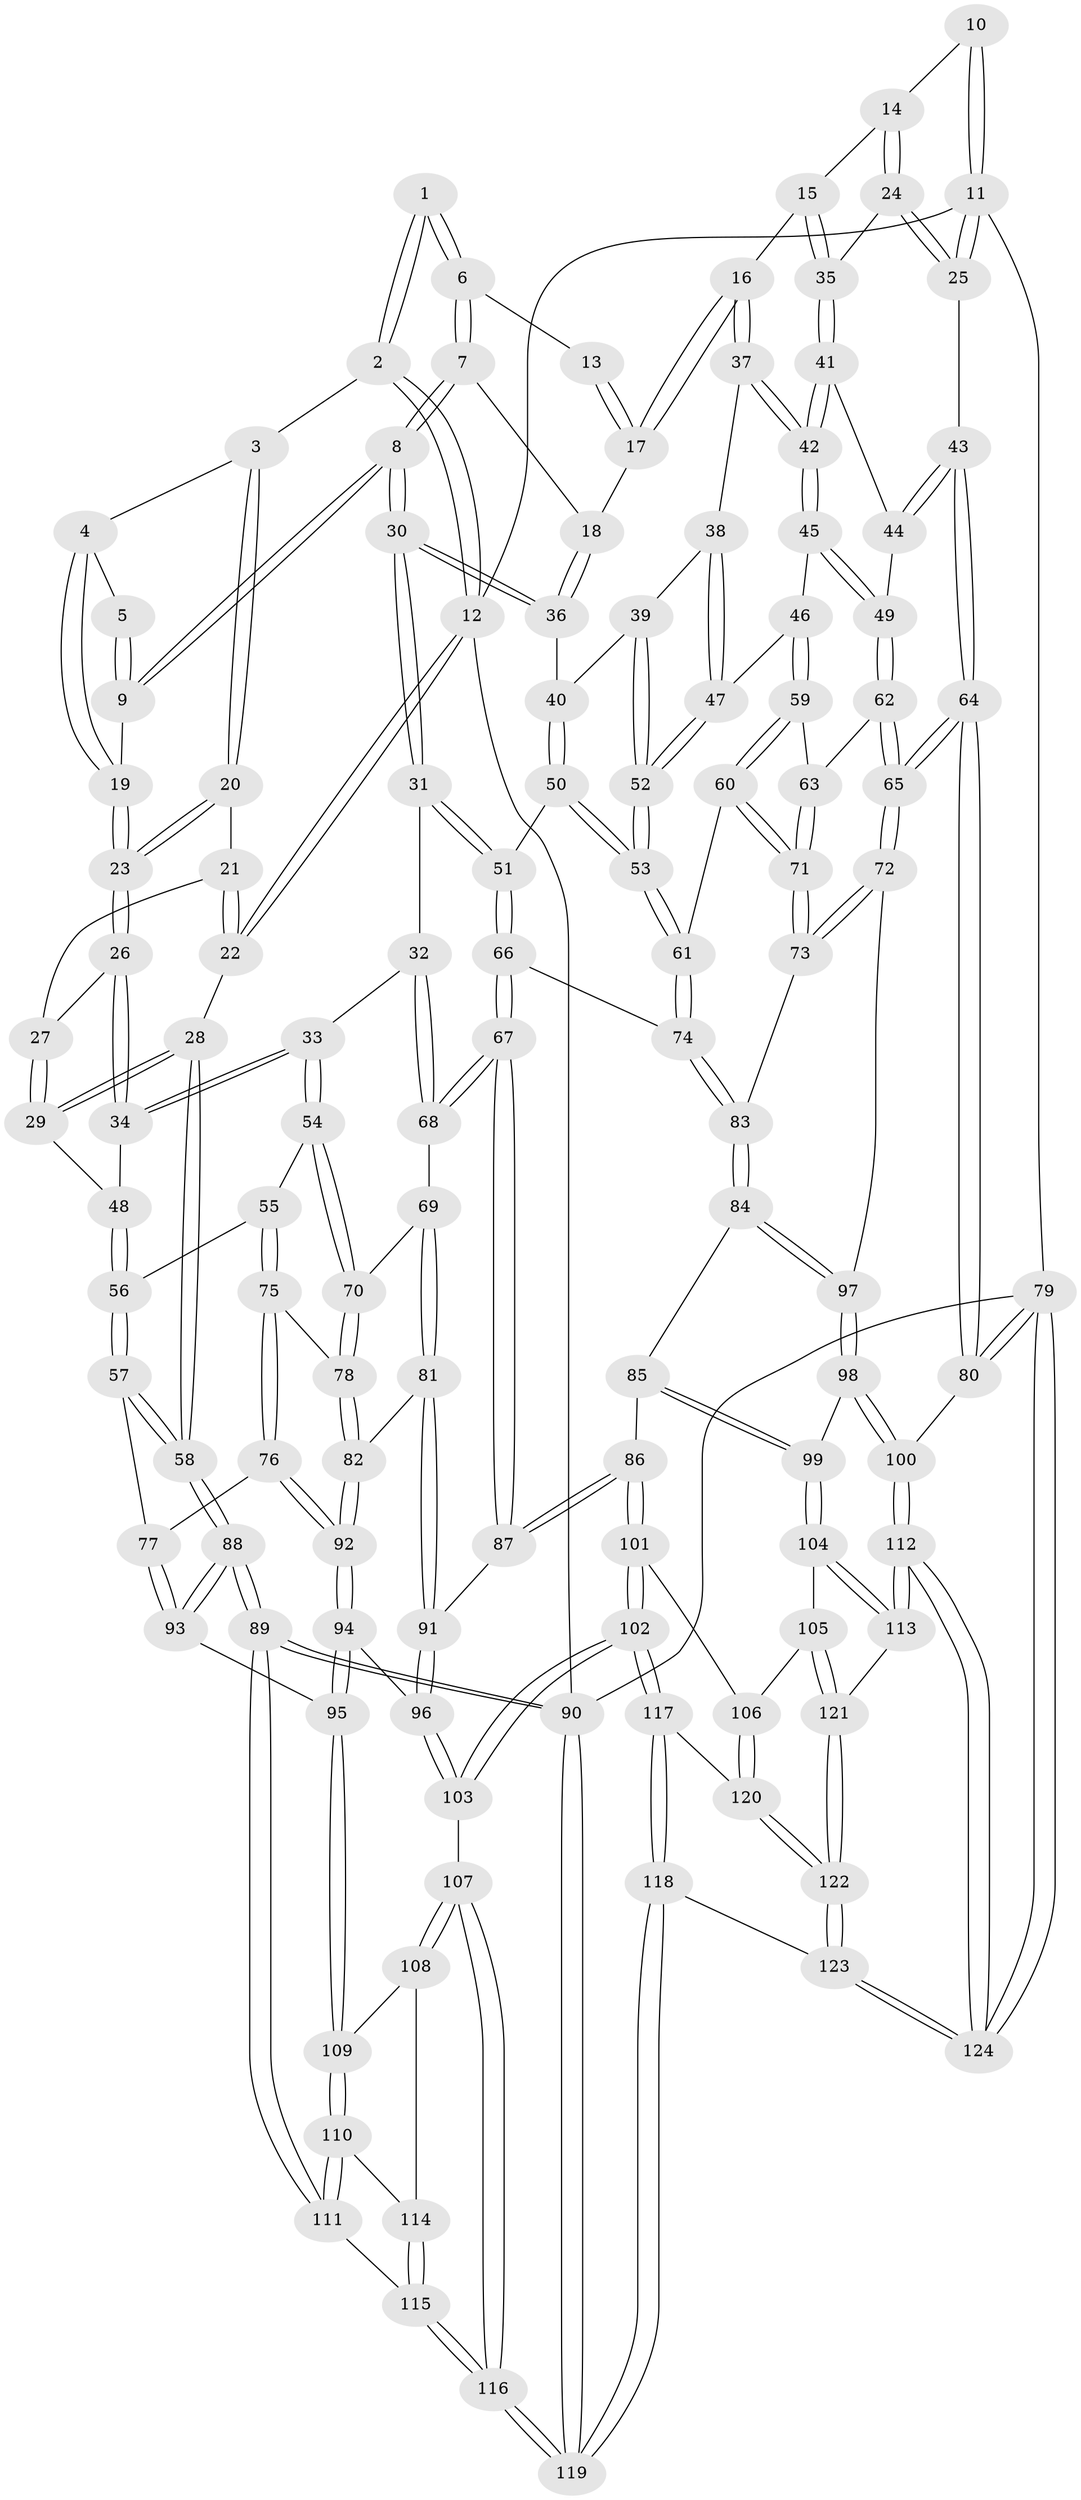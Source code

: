 // coarse degree distribution, {4: 0.3918918918918919, 6: 0.10810810810810811, 5: 0.35135135135135137, 3: 0.13513513513513514, 2: 0.013513513513513514}
// Generated by graph-tools (version 1.1) at 2025/52/02/27/25 19:52:39]
// undirected, 124 vertices, 307 edges
graph export_dot {
graph [start="1"]
  node [color=gray90,style=filled];
  1 [pos="+0.3870241051423936+0"];
  2 [pos="+0.04129821548547045+0"];
  3 [pos="+0.16160010755869736+0.04455484851575298"];
  4 [pos="+0.18039641942415646+0.05558550447181282"];
  5 [pos="+0.2828992571660416+0.0238045390807913"];
  6 [pos="+0.49789387282331526+0"];
  7 [pos="+0.49629173713575186+0.017697743441147055"];
  8 [pos="+0.37521110436792315+0.17256215570771052"];
  9 [pos="+0.2685094844076903+0.13199599622639727"];
  10 [pos="+0.7736300693174306+0"];
  11 [pos="+1+0"];
  12 [pos="+0+0"];
  13 [pos="+0.6077472803092395+0"];
  14 [pos="+0.8402789132101733+0.0739074503245795"];
  15 [pos="+0.8106903853062846+0.12239657492106086"];
  16 [pos="+0.7470305010188248+0.15418730592604404"];
  17 [pos="+0.745605189250011+0.1535303820094944"];
  18 [pos="+0.5865124500839533+0.1275749619500439"];
  19 [pos="+0.2680027230173829+0.1320159786378121"];
  20 [pos="+0.11834666528673245+0.12308316248637195"];
  21 [pos="+0.08163364795622645+0.12110255003392376"];
  22 [pos="+0+0"];
  23 [pos="+0.1631339714959522+0.20816053932537468"];
  24 [pos="+1+0.09060453997786028"];
  25 [pos="+1+0.05205060476906455"];
  26 [pos="+0.1518485075767254+0.252889328758205"];
  27 [pos="+0.05582436533732605+0.17011539521941665"];
  28 [pos="+0+0.26355008938018765"];
  29 [pos="+0+0.2592640070667265"];
  30 [pos="+0.3795456456236908+0.26169297894914756"];
  31 [pos="+0.37690669108773955+0.2702195687381284"];
  32 [pos="+0.29694669192100037+0.32985582986852957"];
  33 [pos="+0.28285763544082376+0.33485100412102387"];
  34 [pos="+0.1481296181459792+0.28283828196814254"];
  35 [pos="+0.9071802862565452+0.22407995469391762"];
  36 [pos="+0.5741259980082214+0.24559955109407475"];
  37 [pos="+0.7425501215124987+0.2303886712419898"];
  38 [pos="+0.7094973034137568+0.2744920392256921"];
  39 [pos="+0.6118757885822035+0.2965259932180663"];
  40 [pos="+0.5985298107579052+0.29137976778964697"];
  41 [pos="+0.8991104234614653+0.2682906064463139"];
  42 [pos="+0.8590405440329447+0.3097339688710782"];
  43 [pos="+1+0.28887840886971555"];
  44 [pos="+0.9938638957635466+0.31336711117164656"];
  45 [pos="+0.8589708028745802+0.3103116994614068"];
  46 [pos="+0.8059902574917359+0.3764624558048323"];
  47 [pos="+0.7325299892167123+0.3406550517628821"];
  48 [pos="+0.14090490975220857+0.286940175119323"];
  49 [pos="+0.9309238310339265+0.3904117775225868"];
  50 [pos="+0.5330780342668971+0.35598632141259395"];
  51 [pos="+0.4834712971605468+0.38679862863965286"];
  52 [pos="+0.6613667749454282+0.4317651639748947"];
  53 [pos="+0.6602619866228144+0.44532221348296924"];
  54 [pos="+0.25782480252118034+0.4202484781443668"];
  55 [pos="+0.1679546079055622+0.4569317446117672"];
  56 [pos="+0.10665340231764557+0.39945272135141047"];
  57 [pos="+0+0.4845117751309053"];
  58 [pos="+0+0.4874191023982769"];
  59 [pos="+0.8060770716176489+0.39609310696281913"];
  60 [pos="+0.7883445459300562+0.4594388247122373"];
  61 [pos="+0.6614810449458491+0.46360266389524996"];
  62 [pos="+0.9335970411022726+0.4059487744836593"];
  63 [pos="+0.8810318008035131+0.4118479806285916"];
  64 [pos="+1+0.5929943363659966"];
  65 [pos="+1+0.5643136025783175"];
  66 [pos="+0.4843156763662343+0.45644456957949375"];
  67 [pos="+0.44573159342375857+0.5133613808253854"];
  68 [pos="+0.41392862666481783+0.5005495437964737"];
  69 [pos="+0.2901142869627516+0.49944835134992266"];
  70 [pos="+0.28492474513277366+0.49510638811492197"];
  71 [pos="+0.832506152927293+0.5122810091571356"];
  72 [pos="+0.9111972182752132+0.5770664975048745"];
  73 [pos="+0.8539643550462134+0.5422858160067916"];
  74 [pos="+0.6569171471999395+0.4696212507720168"];
  75 [pos="+0.1562284814482699+0.5427979159638994"];
  76 [pos="+0.1329563306204133+0.562242073322844"];
  77 [pos="+0.12645039146149903+0.5623938508863412"];
  78 [pos="+0.1779615267185379+0.5427458669594564"];
  79 [pos="+1+1"];
  80 [pos="+1+0.7606002281073112"];
  81 [pos="+0.2862963022881575+0.6068773494063654"];
  82 [pos="+0.28511738579422397+0.6069545206976416"];
  83 [pos="+0.6517967460519036+0.6034442811194788"];
  84 [pos="+0.6458882274655854+0.6166360769095298"];
  85 [pos="+0.6404937783416459+0.6235975978923726"];
  86 [pos="+0.4793015220634815+0.6415577708823291"];
  87 [pos="+0.4598830906186831+0.6209474157214299"];
  88 [pos="+0+0.7264170721750713"];
  89 [pos="+0+1"];
  90 [pos="+0+1"];
  91 [pos="+0.3326349862846791+0.6393518518690204"];
  92 [pos="+0.18494256923217778+0.6577845429583578"];
  93 [pos="+0.019385387803489407+0.7264335059445133"];
  94 [pos="+0.17883820887309784+0.7093811806641325"];
  95 [pos="+0.11312035777066652+0.7596305829170907"];
  96 [pos="+0.2810605057360018+0.7392110673396033"];
  97 [pos="+0.8464118403509711+0.6605610444854589"];
  98 [pos="+0.8063710218255375+0.7754625366072712"];
  99 [pos="+0.7021064208656278+0.7754016492793506"];
  100 [pos="+0.8558204834041585+0.8245469600602849"];
  101 [pos="+0.4683331956837608+0.797418975673086"];
  102 [pos="+0.36744162125571195+0.8561404144129526"];
  103 [pos="+0.3320762241580628+0.8513653256351272"];
  104 [pos="+0.6530316147556153+0.8324770876648105"];
  105 [pos="+0.5809878422981595+0.8612949516902509"];
  106 [pos="+0.5790301076933787+0.8605654039434185"];
  107 [pos="+0.325064747108098+0.8549708795388858"];
  108 [pos="+0.22350290002398937+0.8507282356982654"];
  109 [pos="+0.13304013623427716+0.8141811441913835"];
  110 [pos="+0.11336737306687365+0.8642759999845377"];
  111 [pos="+0.0759055662127857+0.9097785931757926"];
  112 [pos="+0.8327142180768999+1"];
  113 [pos="+0.7594054142214026+0.9709662114161914"];
  114 [pos="+0.17939265192120152+0.930825748344466"];
  115 [pos="+0.1916882145254961+1"];
  116 [pos="+0.2002133905255667+1"];
  117 [pos="+0.39404116294420244+0.939593850652804"];
  118 [pos="+0.3952521775081768+1"];
  119 [pos="+0.1961027936611468+1"];
  120 [pos="+0.48056522676450053+0.9591855145924031"];
  121 [pos="+0.5907768597009344+0.9608367460421756"];
  122 [pos="+0.5661249957114161+1"];
  123 [pos="+0.5636307904585599+1"];
  124 [pos="+0.9431353746765696+1"];
  1 -- 2;
  1 -- 2;
  1 -- 6;
  1 -- 6;
  2 -- 3;
  2 -- 12;
  2 -- 12;
  3 -- 4;
  3 -- 20;
  3 -- 20;
  4 -- 5;
  4 -- 19;
  4 -- 19;
  5 -- 9;
  5 -- 9;
  6 -- 7;
  6 -- 7;
  6 -- 13;
  7 -- 8;
  7 -- 8;
  7 -- 18;
  8 -- 9;
  8 -- 9;
  8 -- 30;
  8 -- 30;
  9 -- 19;
  10 -- 11;
  10 -- 11;
  10 -- 14;
  11 -- 12;
  11 -- 25;
  11 -- 25;
  11 -- 79;
  12 -- 22;
  12 -- 22;
  12 -- 90;
  13 -- 17;
  13 -- 17;
  14 -- 15;
  14 -- 24;
  14 -- 24;
  15 -- 16;
  15 -- 35;
  15 -- 35;
  16 -- 17;
  16 -- 17;
  16 -- 37;
  16 -- 37;
  17 -- 18;
  18 -- 36;
  18 -- 36;
  19 -- 23;
  19 -- 23;
  20 -- 21;
  20 -- 23;
  20 -- 23;
  21 -- 22;
  21 -- 22;
  21 -- 27;
  22 -- 28;
  23 -- 26;
  23 -- 26;
  24 -- 25;
  24 -- 25;
  24 -- 35;
  25 -- 43;
  26 -- 27;
  26 -- 34;
  26 -- 34;
  27 -- 29;
  27 -- 29;
  28 -- 29;
  28 -- 29;
  28 -- 58;
  28 -- 58;
  29 -- 48;
  30 -- 31;
  30 -- 31;
  30 -- 36;
  30 -- 36;
  31 -- 32;
  31 -- 51;
  31 -- 51;
  32 -- 33;
  32 -- 68;
  32 -- 68;
  33 -- 34;
  33 -- 34;
  33 -- 54;
  33 -- 54;
  34 -- 48;
  35 -- 41;
  35 -- 41;
  36 -- 40;
  37 -- 38;
  37 -- 42;
  37 -- 42;
  38 -- 39;
  38 -- 47;
  38 -- 47;
  39 -- 40;
  39 -- 52;
  39 -- 52;
  40 -- 50;
  40 -- 50;
  41 -- 42;
  41 -- 42;
  41 -- 44;
  42 -- 45;
  42 -- 45;
  43 -- 44;
  43 -- 44;
  43 -- 64;
  43 -- 64;
  44 -- 49;
  45 -- 46;
  45 -- 49;
  45 -- 49;
  46 -- 47;
  46 -- 59;
  46 -- 59;
  47 -- 52;
  47 -- 52;
  48 -- 56;
  48 -- 56;
  49 -- 62;
  49 -- 62;
  50 -- 51;
  50 -- 53;
  50 -- 53;
  51 -- 66;
  51 -- 66;
  52 -- 53;
  52 -- 53;
  53 -- 61;
  53 -- 61;
  54 -- 55;
  54 -- 70;
  54 -- 70;
  55 -- 56;
  55 -- 75;
  55 -- 75;
  56 -- 57;
  56 -- 57;
  57 -- 58;
  57 -- 58;
  57 -- 77;
  58 -- 88;
  58 -- 88;
  59 -- 60;
  59 -- 60;
  59 -- 63;
  60 -- 61;
  60 -- 71;
  60 -- 71;
  61 -- 74;
  61 -- 74;
  62 -- 63;
  62 -- 65;
  62 -- 65;
  63 -- 71;
  63 -- 71;
  64 -- 65;
  64 -- 65;
  64 -- 80;
  64 -- 80;
  65 -- 72;
  65 -- 72;
  66 -- 67;
  66 -- 67;
  66 -- 74;
  67 -- 68;
  67 -- 68;
  67 -- 87;
  67 -- 87;
  68 -- 69;
  69 -- 70;
  69 -- 81;
  69 -- 81;
  70 -- 78;
  70 -- 78;
  71 -- 73;
  71 -- 73;
  72 -- 73;
  72 -- 73;
  72 -- 97;
  73 -- 83;
  74 -- 83;
  74 -- 83;
  75 -- 76;
  75 -- 76;
  75 -- 78;
  76 -- 77;
  76 -- 92;
  76 -- 92;
  77 -- 93;
  77 -- 93;
  78 -- 82;
  78 -- 82;
  79 -- 80;
  79 -- 80;
  79 -- 124;
  79 -- 124;
  79 -- 90;
  80 -- 100;
  81 -- 82;
  81 -- 91;
  81 -- 91;
  82 -- 92;
  82 -- 92;
  83 -- 84;
  83 -- 84;
  84 -- 85;
  84 -- 97;
  84 -- 97;
  85 -- 86;
  85 -- 99;
  85 -- 99;
  86 -- 87;
  86 -- 87;
  86 -- 101;
  86 -- 101;
  87 -- 91;
  88 -- 89;
  88 -- 89;
  88 -- 93;
  88 -- 93;
  89 -- 90;
  89 -- 90;
  89 -- 111;
  89 -- 111;
  90 -- 119;
  90 -- 119;
  91 -- 96;
  91 -- 96;
  92 -- 94;
  92 -- 94;
  93 -- 95;
  94 -- 95;
  94 -- 95;
  94 -- 96;
  95 -- 109;
  95 -- 109;
  96 -- 103;
  96 -- 103;
  97 -- 98;
  97 -- 98;
  98 -- 99;
  98 -- 100;
  98 -- 100;
  99 -- 104;
  99 -- 104;
  100 -- 112;
  100 -- 112;
  101 -- 102;
  101 -- 102;
  101 -- 106;
  102 -- 103;
  102 -- 103;
  102 -- 117;
  102 -- 117;
  103 -- 107;
  104 -- 105;
  104 -- 113;
  104 -- 113;
  105 -- 106;
  105 -- 121;
  105 -- 121;
  106 -- 120;
  106 -- 120;
  107 -- 108;
  107 -- 108;
  107 -- 116;
  107 -- 116;
  108 -- 109;
  108 -- 114;
  109 -- 110;
  109 -- 110;
  110 -- 111;
  110 -- 111;
  110 -- 114;
  111 -- 115;
  112 -- 113;
  112 -- 113;
  112 -- 124;
  112 -- 124;
  113 -- 121;
  114 -- 115;
  114 -- 115;
  115 -- 116;
  115 -- 116;
  116 -- 119;
  116 -- 119;
  117 -- 118;
  117 -- 118;
  117 -- 120;
  118 -- 119;
  118 -- 119;
  118 -- 123;
  120 -- 122;
  120 -- 122;
  121 -- 122;
  121 -- 122;
  122 -- 123;
  122 -- 123;
  123 -- 124;
  123 -- 124;
}
